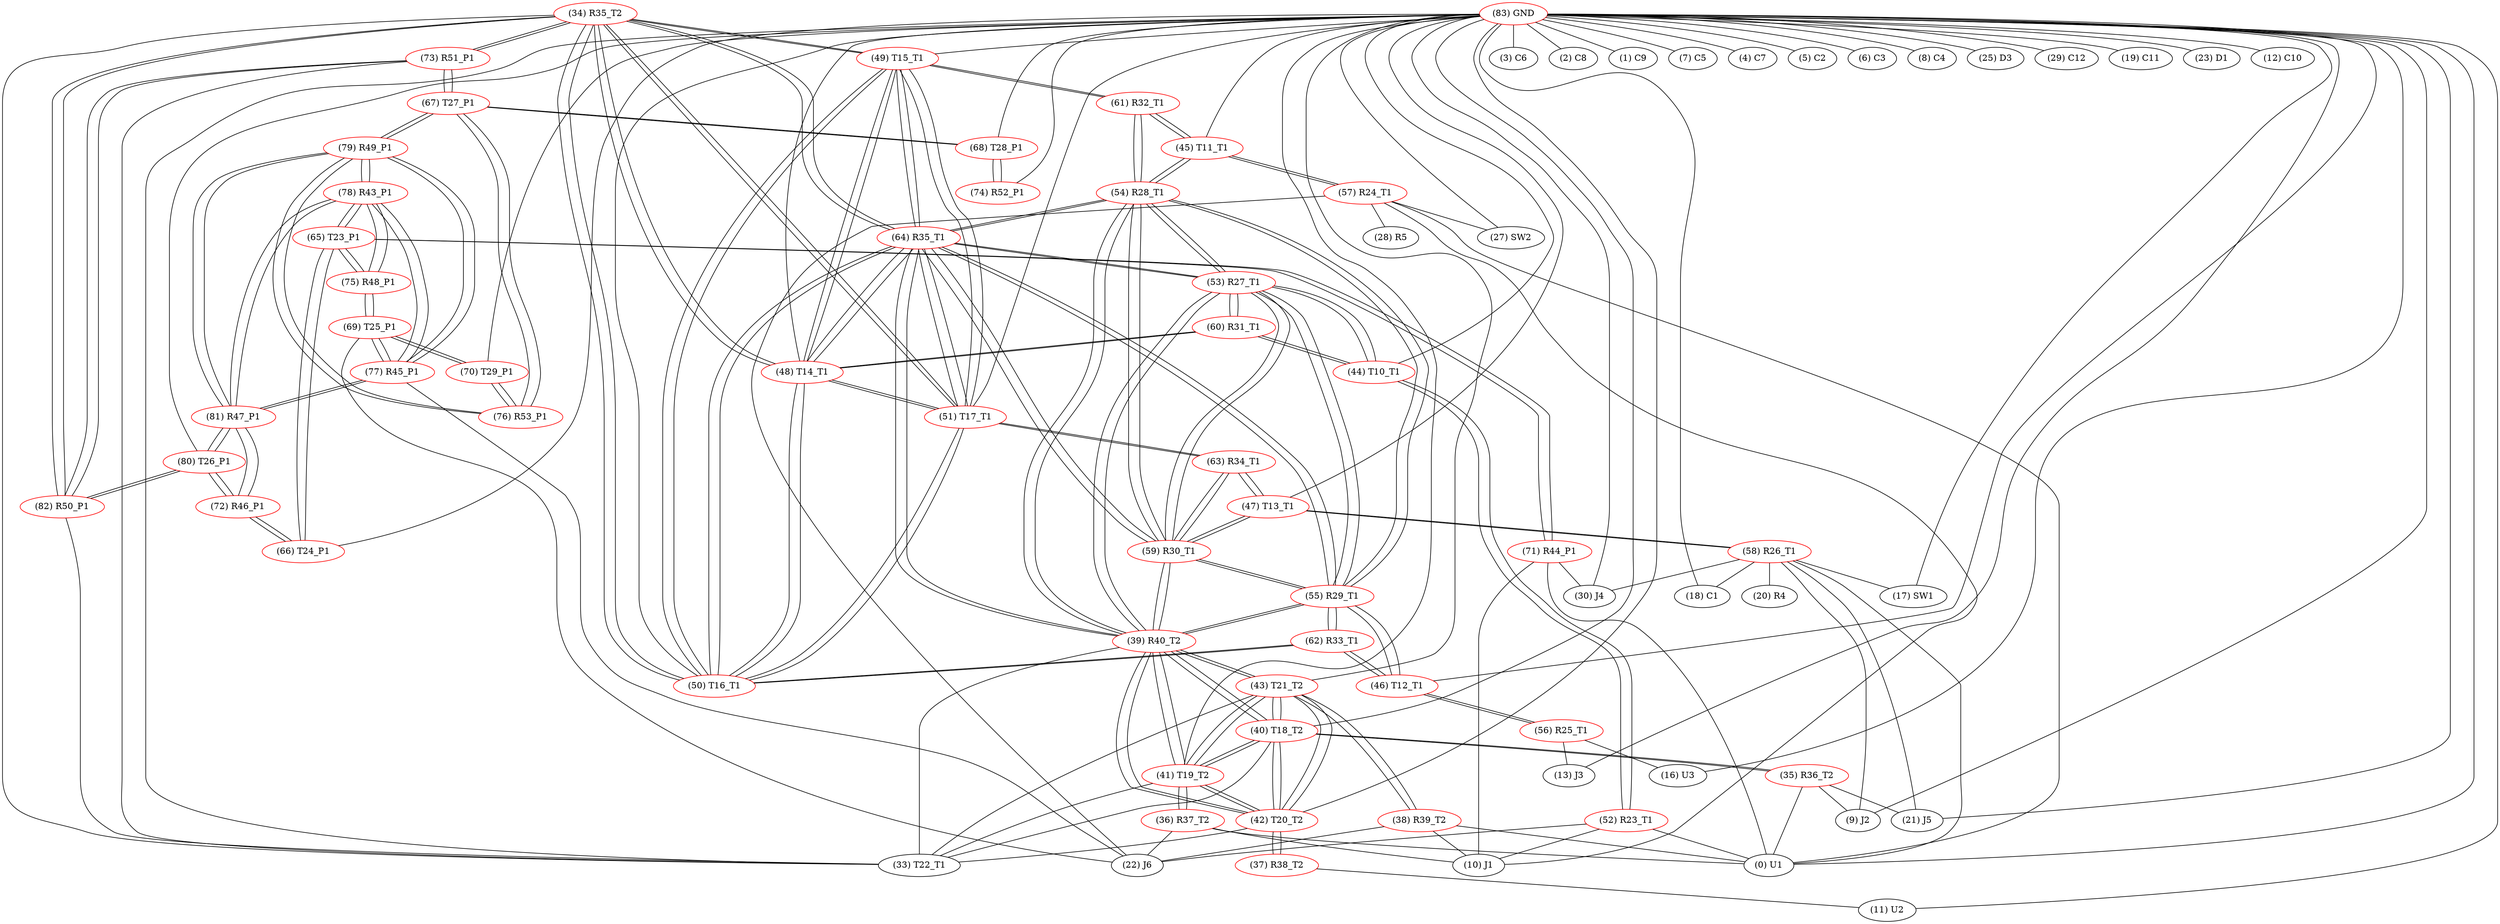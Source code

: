 graph {
	34 [label="(34) R35_T2" color=red]
	49 [label="(49) T15_T1"]
	50 [label="(50) T16_T1"]
	48 [label="(48) T14_T1"]
	51 [label="(51) T17_T1"]
	64 [label="(64) R35_T1"]
	73 [label="(73) R51_P1"]
	82 [label="(82) R50_P1"]
	33 [label="(33) T22_T1"]
	35 [label="(35) R36_T2" color=red]
	9 [label="(9) J2"]
	0 [label="(0) U1"]
	21 [label="(21) J5"]
	40 [label="(40) T18_T2"]
	36 [label="(36) R37_T2" color=red]
	0 [label="(0) U1"]
	22 [label="(22) J6"]
	10 [label="(10) J1"]
	41 [label="(41) T19_T2"]
	37 [label="(37) R38_T2" color=red]
	11 [label="(11) U2"]
	42 [label="(42) T20_T2"]
	38 [label="(38) R39_T2" color=red]
	22 [label="(22) J6"]
	0 [label="(0) U1"]
	10 [label="(10) J1"]
	43 [label="(43) T21_T2"]
	39 [label="(39) R40_T2" color=red]
	41 [label="(41) T19_T2"]
	42 [label="(42) T20_T2"]
	43 [label="(43) T21_T2"]
	33 [label="(33) T22_T1"]
	40 [label="(40) T18_T2"]
	55 [label="(55) R29_T1"]
	54 [label="(54) R28_T1"]
	59 [label="(59) R30_T1"]
	53 [label="(53) R27_T1"]
	64 [label="(64) R35_T1"]
	40 [label="(40) T18_T2" color=red]
	41 [label="(41) T19_T2"]
	42 [label="(42) T20_T2"]
	43 [label="(43) T21_T2"]
	33 [label="(33) T22_T1"]
	39 [label="(39) R40_T2"]
	35 [label="(35) R36_T2"]
	41 [label="(41) T19_T2" color=red]
	42 [label="(42) T20_T2"]
	43 [label="(43) T21_T2"]
	33 [label="(33) T22_T1"]
	40 [label="(40) T18_T2"]
	39 [label="(39) R40_T2"]
	36 [label="(36) R37_T2"]
	42 [label="(42) T20_T2" color=red]
	41 [label="(41) T19_T2"]
	43 [label="(43) T21_T2"]
	33 [label="(33) T22_T1"]
	40 [label="(40) T18_T2"]
	39 [label="(39) R40_T2"]
	37 [label="(37) R38_T2"]
	43 [label="(43) T21_T2" color=red]
	41 [label="(41) T19_T2"]
	42 [label="(42) T20_T2"]
	33 [label="(33) T22_T1"]
	40 [label="(40) T18_T2"]
	39 [label="(39) R40_T2"]
	38 [label="(38) R39_T2"]
	44 [label="(44) T10_T1" color=red]
	52 [label="(52) R23_T1"]
	53 [label="(53) R27_T1"]
	60 [label="(60) R31_T1"]
	45 [label="(45) T11_T1" color=red]
	57 [label="(57) R24_T1"]
	61 [label="(61) R32_T1"]
	54 [label="(54) R28_T1"]
	46 [label="(46) T12_T1" color=red]
	62 [label="(62) R33_T1"]
	55 [label="(55) R29_T1"]
	56 [label="(56) R25_T1"]
	47 [label="(47) T13_T1" color=red]
	59 [label="(59) R30_T1"]
	63 [label="(63) R34_T1"]
	58 [label="(58) R26_T1"]
	48 [label="(48) T14_T1" color=red]
	49 [label="(49) T15_T1"]
	50 [label="(50) T16_T1"]
	51 [label="(51) T17_T1"]
	34 [label="(34) R35_T2"]
	64 [label="(64) R35_T1"]
	60 [label="(60) R31_T1"]
	49 [label="(49) T15_T1" color=red]
	50 [label="(50) T16_T1"]
	48 [label="(48) T14_T1"]
	51 [label="(51) T17_T1"]
	34 [label="(34) R35_T2"]
	64 [label="(64) R35_T1"]
	61 [label="(61) R32_T1"]
	50 [label="(50) T16_T1" color=red]
	49 [label="(49) T15_T1"]
	48 [label="(48) T14_T1"]
	51 [label="(51) T17_T1"]
	34 [label="(34) R35_T2"]
	64 [label="(64) R35_T1"]
	62 [label="(62) R33_T1"]
	51 [label="(51) T17_T1" color=red]
	49 [label="(49) T15_T1"]
	50 [label="(50) T16_T1"]
	48 [label="(48) T14_T1"]
	34 [label="(34) R35_T2"]
	64 [label="(64) R35_T1"]
	63 [label="(63) R34_T1"]
	52 [label="(52) R23_T1" color=red]
	22 [label="(22) J6"]
	10 [label="(10) J1"]
	0 [label="(0) U1"]
	44 [label="(44) T10_T1"]
	53 [label="(53) R27_T1" color=red]
	39 [label="(39) R40_T2"]
	55 [label="(55) R29_T1"]
	54 [label="(54) R28_T1"]
	59 [label="(59) R30_T1"]
	64 [label="(64) R35_T1"]
	44 [label="(44) T10_T1"]
	60 [label="(60) R31_T1"]
	54 [label="(54) R28_T1" color=red]
	39 [label="(39) R40_T2"]
	55 [label="(55) R29_T1"]
	59 [label="(59) R30_T1"]
	53 [label="(53) R27_T1"]
	64 [label="(64) R35_T1"]
	61 [label="(61) R32_T1"]
	45 [label="(45) T11_T1"]
	55 [label="(55) R29_T1" color=red]
	39 [label="(39) R40_T2"]
	54 [label="(54) R28_T1"]
	59 [label="(59) R30_T1"]
	53 [label="(53) R27_T1"]
	64 [label="(64) R35_T1"]
	62 [label="(62) R33_T1"]
	46 [label="(46) T12_T1"]
	56 [label="(56) R25_T1" color=red]
	13 [label="(13) J3"]
	16 [label="(16) U3"]
	46 [label="(46) T12_T1"]
	57 [label="(57) R24_T1" color=red]
	10 [label="(10) J1"]
	28 [label="(28) R5"]
	0 [label="(0) U1"]
	22 [label="(22) J6"]
	27 [label="(27) SW2"]
	45 [label="(45) T11_T1"]
	58 [label="(58) R26_T1" color=red]
	18 [label="(18) C1"]
	0 [label="(0) U1"]
	30 [label="(30) J4"]
	21 [label="(21) J5"]
	17 [label="(17) SW1"]
	20 [label="(20) R4"]
	9 [label="(9) J2"]
	47 [label="(47) T13_T1"]
	59 [label="(59) R30_T1" color=red]
	39 [label="(39) R40_T2"]
	55 [label="(55) R29_T1"]
	54 [label="(54) R28_T1"]
	53 [label="(53) R27_T1"]
	64 [label="(64) R35_T1"]
	63 [label="(63) R34_T1"]
	47 [label="(47) T13_T1"]
	60 [label="(60) R31_T1" color=red]
	53 [label="(53) R27_T1"]
	44 [label="(44) T10_T1"]
	48 [label="(48) T14_T1"]
	61 [label="(61) R32_T1" color=red]
	49 [label="(49) T15_T1"]
	45 [label="(45) T11_T1"]
	54 [label="(54) R28_T1"]
	62 [label="(62) R33_T1" color=red]
	50 [label="(50) T16_T1"]
	46 [label="(46) T12_T1"]
	55 [label="(55) R29_T1"]
	63 [label="(63) R34_T1" color=red]
	51 [label="(51) T17_T1"]
	59 [label="(59) R30_T1"]
	47 [label="(47) T13_T1"]
	64 [label="(64) R35_T1" color=red]
	49 [label="(49) T15_T1"]
	50 [label="(50) T16_T1"]
	48 [label="(48) T14_T1"]
	51 [label="(51) T17_T1"]
	34 [label="(34) R35_T2"]
	39 [label="(39) R40_T2"]
	55 [label="(55) R29_T1"]
	54 [label="(54) R28_T1"]
	59 [label="(59) R30_T1"]
	53 [label="(53) R27_T1"]
	65 [label="(65) T23_P1" color=red]
	75 [label="(75) R48_P1"]
	78 [label="(78) R43_P1"]
	66 [label="(66) T24_P1"]
	71 [label="(71) R44_P1"]
	66 [label="(66) T24_P1" color=red]
	72 [label="(72) R46_P1"]
	65 [label="(65) T23_P1"]
	67 [label="(67) T27_P1" color=red]
	73 [label="(73) R51_P1"]
	68 [label="(68) T28_P1"]
	76 [label="(76) R53_P1"]
	79 [label="(79) R49_P1"]
	68 [label="(68) T28_P1" color=red]
	74 [label="(74) R52_P1"]
	67 [label="(67) T27_P1"]
	69 [label="(69) T25_P1" color=red]
	70 [label="(70) T29_P1"]
	75 [label="(75) R48_P1"]
	77 [label="(77) R45_P1"]
	22 [label="(22) J6"]
	70 [label="(70) T29_P1" color=red]
	69 [label="(69) T25_P1"]
	76 [label="(76) R53_P1"]
	71 [label="(71) R44_P1" color=red]
	30 [label="(30) J4"]
	10 [label="(10) J1"]
	0 [label="(0) U1"]
	65 [label="(65) T23_P1"]
	72 [label="(72) R46_P1" color=red]
	80 [label="(80) T26_P1"]
	81 [label="(81) R47_P1"]
	66 [label="(66) T24_P1"]
	73 [label="(73) R51_P1" color=red]
	67 [label="(67) T27_P1"]
	82 [label="(82) R50_P1"]
	33 [label="(33) T22_T1"]
	34 [label="(34) R35_T2"]
	74 [label="(74) R52_P1" color=red]
	68 [label="(68) T28_P1"]
	75 [label="(75) R48_P1" color=red]
	69 [label="(69) T25_P1"]
	65 [label="(65) T23_P1"]
	78 [label="(78) R43_P1"]
	76 [label="(76) R53_P1" color=red]
	70 [label="(70) T29_P1"]
	67 [label="(67) T27_P1"]
	79 [label="(79) R49_P1"]
	77 [label="(77) R45_P1" color=red]
	81 [label="(81) R47_P1"]
	78 [label="(78) R43_P1"]
	79 [label="(79) R49_P1"]
	69 [label="(69) T25_P1"]
	22 [label="(22) J6"]
	78 [label="(78) R43_P1" color=red]
	75 [label="(75) R48_P1"]
	65 [label="(65) T23_P1"]
	81 [label="(81) R47_P1"]
	77 [label="(77) R45_P1"]
	79 [label="(79) R49_P1"]
	79 [label="(79) R49_P1" color=red]
	81 [label="(81) R47_P1"]
	77 [label="(77) R45_P1"]
	78 [label="(78) R43_P1"]
	67 [label="(67) T27_P1"]
	76 [label="(76) R53_P1"]
	80 [label="(80) T26_P1" color=red]
	82 [label="(82) R50_P1"]
	72 [label="(72) R46_P1"]
	81 [label="(81) R47_P1"]
	81 [label="(81) R47_P1" color=red]
	77 [label="(77) R45_P1"]
	78 [label="(78) R43_P1"]
	79 [label="(79) R49_P1"]
	80 [label="(80) T26_P1"]
	72 [label="(72) R46_P1"]
	82 [label="(82) R50_P1" color=red]
	80 [label="(80) T26_P1"]
	73 [label="(73) R51_P1"]
	33 [label="(33) T22_T1"]
	34 [label="(34) R35_T2"]
	83 [label="(83) GND" color=red]
	3 [label="(3) C6"]
	2 [label="(2) C8"]
	1 [label="(1) C9"]
	21 [label="(21) J5"]
	7 [label="(7) C5"]
	0 [label="(0) U1"]
	4 [label="(4) C7"]
	5 [label="(5) C2"]
	6 [label="(6) C3"]
	8 [label="(8) C4"]
	25 [label="(25) D3"]
	29 [label="(29) C12"]
	30 [label="(30) J4"]
	17 [label="(17) SW1"]
	18 [label="(18) C1"]
	19 [label="(19) C11"]
	9 [label="(9) J2"]
	27 [label="(27) SW2"]
	23 [label="(23) D1"]
	13 [label="(13) J3"]
	11 [label="(11) U2"]
	16 [label="(16) U3"]
	12 [label="(12) C10"]
	74 [label="(74) R52_P1"]
	47 [label="(47) T13_T1"]
	40 [label="(40) T18_T2"]
	41 [label="(41) T19_T2"]
	46 [label="(46) T12_T1"]
	49 [label="(49) T15_T1"]
	48 [label="(48) T14_T1"]
	42 [label="(42) T20_T2"]
	43 [label="(43) T21_T2"]
	45 [label="(45) T11_T1"]
	44 [label="(44) T10_T1"]
	33 [label="(33) T22_T1"]
	50 [label="(50) T16_T1"]
	51 [label="(51) T17_T1"]
	80 [label="(80) T26_P1"]
	66 [label="(66) T24_P1"]
	70 [label="(70) T29_P1"]
	68 [label="(68) T28_P1"]
	34 -- 49
	34 -- 50
	34 -- 48
	34 -- 51
	34 -- 64
	34 -- 73
	34 -- 82
	34 -- 33
	35 -- 9
	35 -- 0
	35 -- 21
	35 -- 40
	36 -- 0
	36 -- 22
	36 -- 10
	36 -- 41
	37 -- 11
	37 -- 42
	38 -- 22
	38 -- 0
	38 -- 10
	38 -- 43
	39 -- 41
	39 -- 42
	39 -- 43
	39 -- 33
	39 -- 40
	39 -- 55
	39 -- 54
	39 -- 59
	39 -- 53
	39 -- 64
	40 -- 41
	40 -- 42
	40 -- 43
	40 -- 33
	40 -- 39
	40 -- 35
	41 -- 42
	41 -- 43
	41 -- 33
	41 -- 40
	41 -- 39
	41 -- 36
	42 -- 41
	42 -- 43
	42 -- 33
	42 -- 40
	42 -- 39
	42 -- 37
	43 -- 41
	43 -- 42
	43 -- 33
	43 -- 40
	43 -- 39
	43 -- 38
	44 -- 52
	44 -- 53
	44 -- 60
	45 -- 57
	45 -- 61
	45 -- 54
	46 -- 62
	46 -- 55
	46 -- 56
	47 -- 59
	47 -- 63
	47 -- 58
	48 -- 49
	48 -- 50
	48 -- 51
	48 -- 34
	48 -- 64
	48 -- 60
	49 -- 50
	49 -- 48
	49 -- 51
	49 -- 34
	49 -- 64
	49 -- 61
	50 -- 49
	50 -- 48
	50 -- 51
	50 -- 34
	50 -- 64
	50 -- 62
	51 -- 49
	51 -- 50
	51 -- 48
	51 -- 34
	51 -- 64
	51 -- 63
	52 -- 22
	52 -- 10
	52 -- 0
	52 -- 44
	53 -- 39
	53 -- 55
	53 -- 54
	53 -- 59
	53 -- 64
	53 -- 44
	53 -- 60
	54 -- 39
	54 -- 55
	54 -- 59
	54 -- 53
	54 -- 64
	54 -- 61
	54 -- 45
	55 -- 39
	55 -- 54
	55 -- 59
	55 -- 53
	55 -- 64
	55 -- 62
	55 -- 46
	56 -- 13
	56 -- 16
	56 -- 46
	57 -- 10
	57 -- 28
	57 -- 0
	57 -- 22
	57 -- 27
	57 -- 45
	58 -- 18
	58 -- 0
	58 -- 30
	58 -- 21
	58 -- 17
	58 -- 20
	58 -- 9
	58 -- 47
	59 -- 39
	59 -- 55
	59 -- 54
	59 -- 53
	59 -- 64
	59 -- 63
	59 -- 47
	60 -- 53
	60 -- 44
	60 -- 48
	61 -- 49
	61 -- 45
	61 -- 54
	62 -- 50
	62 -- 46
	62 -- 55
	63 -- 51
	63 -- 59
	63 -- 47
	64 -- 49
	64 -- 50
	64 -- 48
	64 -- 51
	64 -- 34
	64 -- 39
	64 -- 55
	64 -- 54
	64 -- 59
	64 -- 53
	65 -- 75
	65 -- 78
	65 -- 66
	65 -- 71
	66 -- 72
	66 -- 65
	67 -- 73
	67 -- 68
	67 -- 76
	67 -- 79
	68 -- 74
	68 -- 67
	69 -- 70
	69 -- 75
	69 -- 77
	69 -- 22
	70 -- 69
	70 -- 76
	71 -- 30
	71 -- 10
	71 -- 0
	71 -- 65
	72 -- 80
	72 -- 81
	72 -- 66
	73 -- 67
	73 -- 82
	73 -- 33
	73 -- 34
	74 -- 68
	75 -- 69
	75 -- 65
	75 -- 78
	76 -- 70
	76 -- 67
	76 -- 79
	77 -- 81
	77 -- 78
	77 -- 79
	77 -- 69
	77 -- 22
	78 -- 75
	78 -- 65
	78 -- 81
	78 -- 77
	78 -- 79
	79 -- 81
	79 -- 77
	79 -- 78
	79 -- 67
	79 -- 76
	80 -- 82
	80 -- 72
	80 -- 81
	81 -- 77
	81 -- 78
	81 -- 79
	81 -- 80
	81 -- 72
	82 -- 80
	82 -- 73
	82 -- 33
	82 -- 34
	83 -- 3
	83 -- 2
	83 -- 1
	83 -- 21
	83 -- 7
	83 -- 0
	83 -- 4
	83 -- 5
	83 -- 6
	83 -- 8
	83 -- 25
	83 -- 29
	83 -- 30
	83 -- 17
	83 -- 18
	83 -- 19
	83 -- 9
	83 -- 27
	83 -- 23
	83 -- 13
	83 -- 11
	83 -- 16
	83 -- 12
	83 -- 74
	83 -- 47
	83 -- 40
	83 -- 41
	83 -- 46
	83 -- 49
	83 -- 48
	83 -- 42
	83 -- 43
	83 -- 45
	83 -- 44
	83 -- 33
	83 -- 50
	83 -- 51
	83 -- 80
	83 -- 66
	83 -- 70
	83 -- 68
}